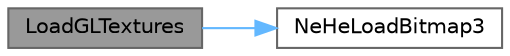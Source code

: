 digraph "LoadGLTextures"
{
 // LATEX_PDF_SIZE
  bgcolor="transparent";
  edge [fontname=Helvetica,fontsize=10,labelfontname=Helvetica,labelfontsize=10];
  node [fontname=Helvetica,fontsize=10,shape=box,height=0.2,width=0.4];
  rankdir="LR";
  Node1 [label="LoadGLTextures",height=0.2,width=0.4,color="gray40", fillcolor="grey60", style="filled", fontcolor="black",tooltip=" "];
  Node1 -> Node2 [color="steelblue1",style="solid"];
  Node2 [label="NeHeLoadBitmap3",height=0.2,width=0.4,color="grey40", fillcolor="white", style="filled",URL="$_lesson07_8c.html#ae1c091a456680cc628759567198fe7ec",tooltip="Fonction NeHeLoadBitmap3 : charge un fichier BMP en mémoire pour generer un tableau de trois textures..."];
}
